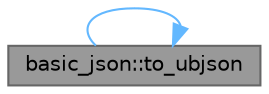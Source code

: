 digraph "basic_json::to_ubjson"
{
 // LATEX_PDF_SIZE
  bgcolor="transparent";
  edge [fontname=Helvetica,fontsize=10,labelfontname=Helvetica,labelfontsize=10];
  node [fontname=Helvetica,fontsize=10,shape=box,height=0.2,width=0.4];
  rankdir="LR";
  Node1 [id="Node000001",label="basic_json::to_ubjson",height=0.2,width=0.4,color="gray40", fillcolor="grey60", style="filled", fontcolor="black",tooltip="create a UBJSON serialization of a given JSON value"];
  Node1 -> Node1 [id="edge2_Node000001_Node000001",color="steelblue1",style="solid",tooltip=" "];
}
